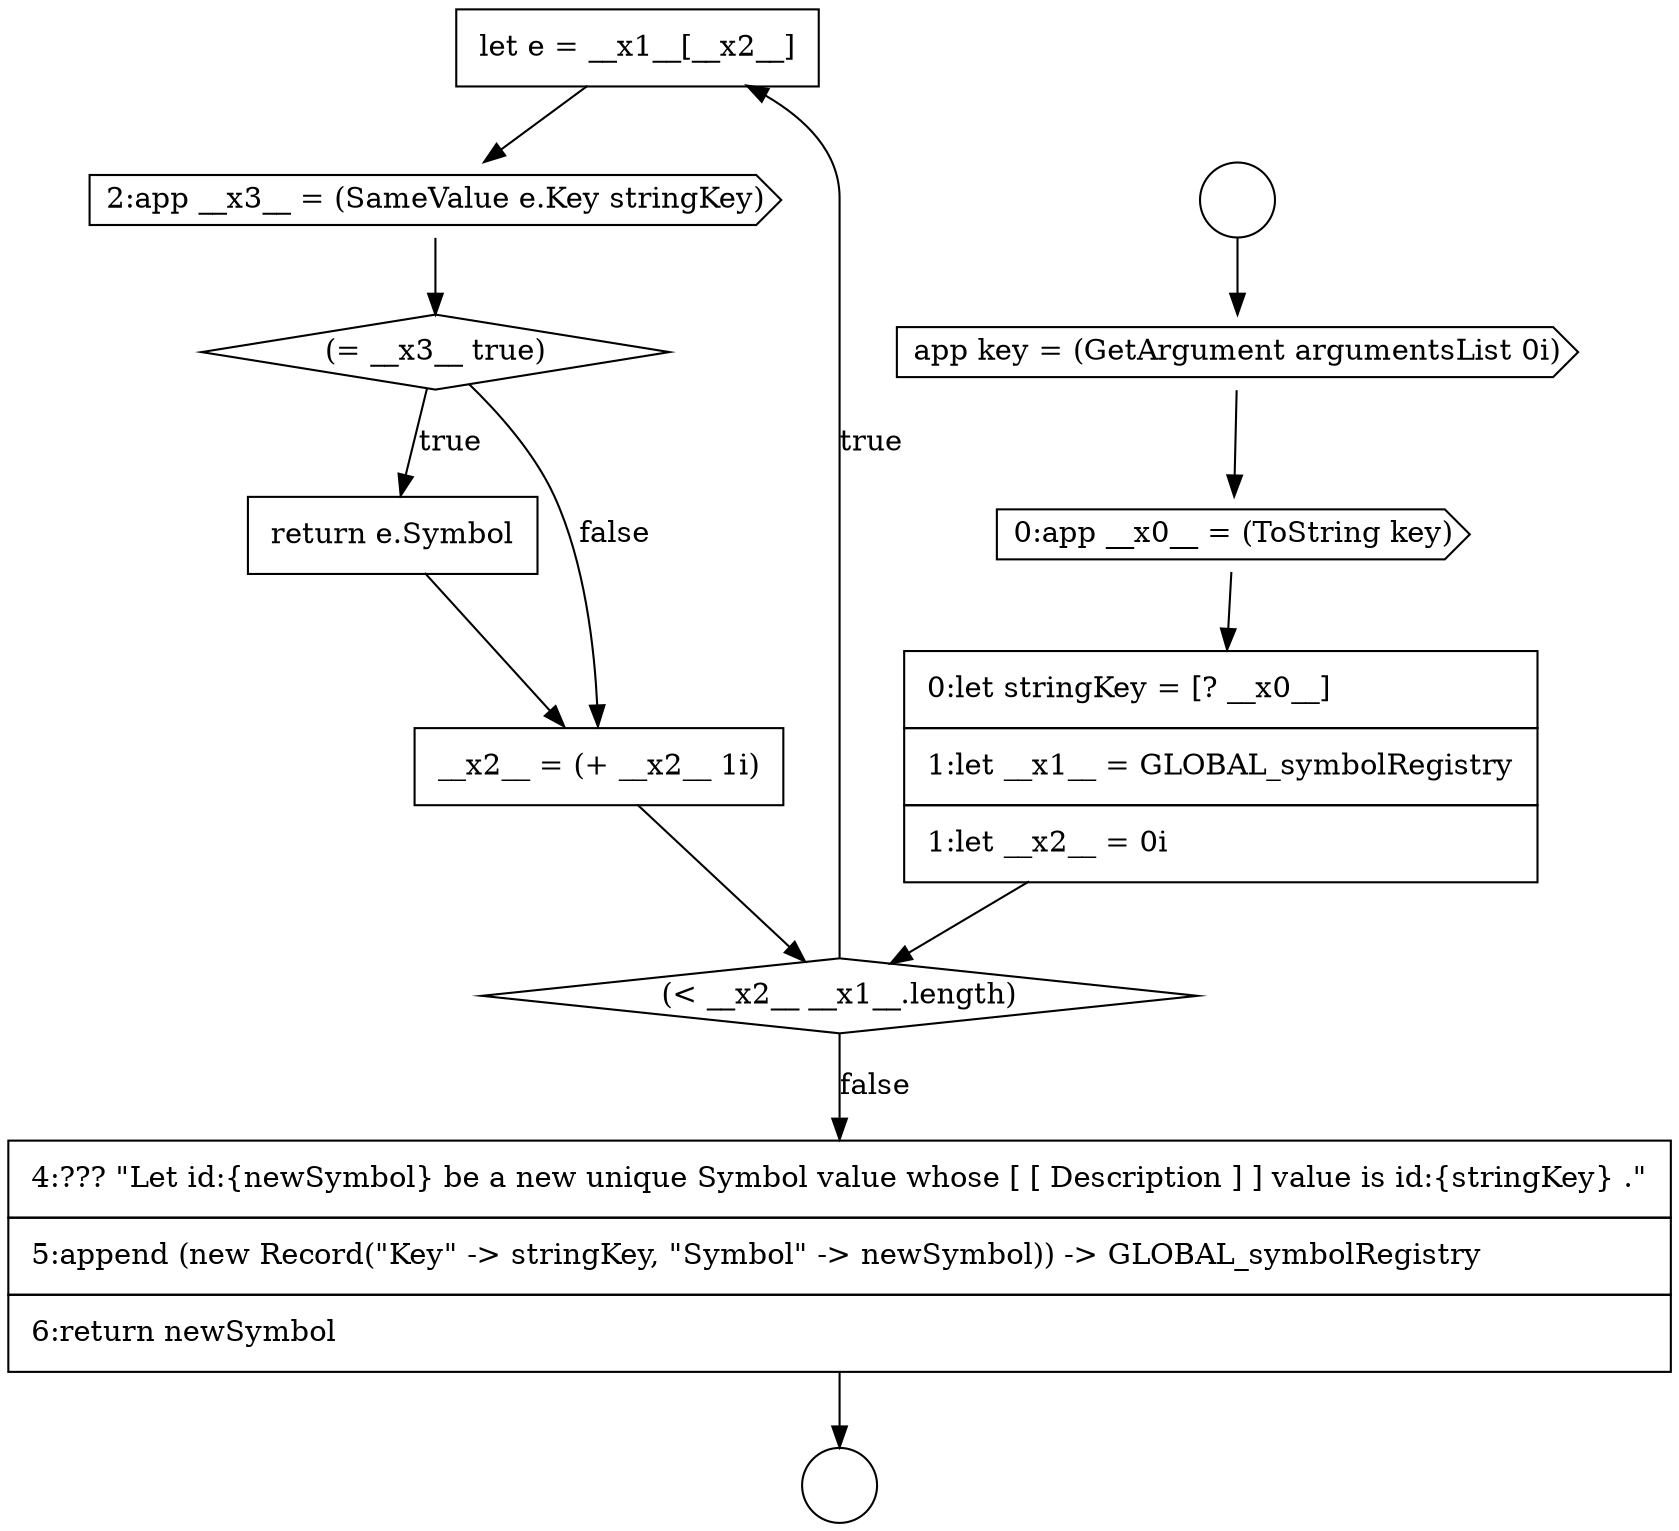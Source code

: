 digraph {
  node11139 [shape=none, margin=0, label=<<font color="black">
    <table border="0" cellborder="1" cellspacing="0" cellpadding="10">
      <tr><td align="left">let e = __x1__[__x2__]</td></tr>
    </table>
  </font>> color="black" fillcolor="white" style=filled]
  node11133 [shape=circle label=" " color="black" fillcolor="white" style=filled]
  node11142 [shape=none, margin=0, label=<<font color="black">
    <table border="0" cellborder="1" cellspacing="0" cellpadding="10">
      <tr><td align="left">return e.Symbol</td></tr>
    </table>
  </font>> color="black" fillcolor="white" style=filled]
  node11138 [shape=diamond, label=<<font color="black">(&lt; __x2__ __x1__.length)</font>> color="black" fillcolor="white" style=filled]
  node11134 [shape=circle label=" " color="black" fillcolor="white" style=filled]
  node11141 [shape=diamond, label=<<font color="black">(= __x3__ true)</font>> color="black" fillcolor="white" style=filled]
  node11137 [shape=none, margin=0, label=<<font color="black">
    <table border="0" cellborder="1" cellspacing="0" cellpadding="10">
      <tr><td align="left">0:let stringKey = [? __x0__]</td></tr>
      <tr><td align="left">1:let __x1__ = GLOBAL_symbolRegistry</td></tr>
      <tr><td align="left">1:let __x2__ = 0i</td></tr>
    </table>
  </font>> color="black" fillcolor="white" style=filled]
  node11140 [shape=cds, label=<<font color="black">2:app __x3__ = (SameValue e.Key stringKey)</font>> color="black" fillcolor="white" style=filled]
  node11136 [shape=cds, label=<<font color="black">0:app __x0__ = (ToString key)</font>> color="black" fillcolor="white" style=filled]
  node11143 [shape=none, margin=0, label=<<font color="black">
    <table border="0" cellborder="1" cellspacing="0" cellpadding="10">
      <tr><td align="left">__x2__ = (+ __x2__ 1i)</td></tr>
    </table>
  </font>> color="black" fillcolor="white" style=filled]
  node11144 [shape=none, margin=0, label=<<font color="black">
    <table border="0" cellborder="1" cellspacing="0" cellpadding="10">
      <tr><td align="left">4:??? &quot;Let id:{newSymbol} be a new unique Symbol value whose [ [ Description ] ] value is id:{stringKey} .&quot;</td></tr>
      <tr><td align="left">5:append (new Record(&quot;Key&quot; -&gt; stringKey, &quot;Symbol&quot; -&gt; newSymbol)) -&gt; GLOBAL_symbolRegistry</td></tr>
      <tr><td align="left">6:return newSymbol</td></tr>
    </table>
  </font>> color="black" fillcolor="white" style=filled]
  node11135 [shape=cds, label=<<font color="black">app key = (GetArgument argumentsList 0i)</font>> color="black" fillcolor="white" style=filled]
  node11136 -> node11137 [ color="black"]
  node11137 -> node11138 [ color="black"]
  node11133 -> node11135 [ color="black"]
  node11143 -> node11138 [ color="black"]
  node11142 -> node11143 [ color="black"]
  node11138 -> node11139 [label=<<font color="black">true</font>> color="black"]
  node11138 -> node11144 [label=<<font color="black">false</font>> color="black"]
  node11139 -> node11140 [ color="black"]
  node11144 -> node11134 [ color="black"]
  node11135 -> node11136 [ color="black"]
  node11140 -> node11141 [ color="black"]
  node11141 -> node11142 [label=<<font color="black">true</font>> color="black"]
  node11141 -> node11143 [label=<<font color="black">false</font>> color="black"]
}
